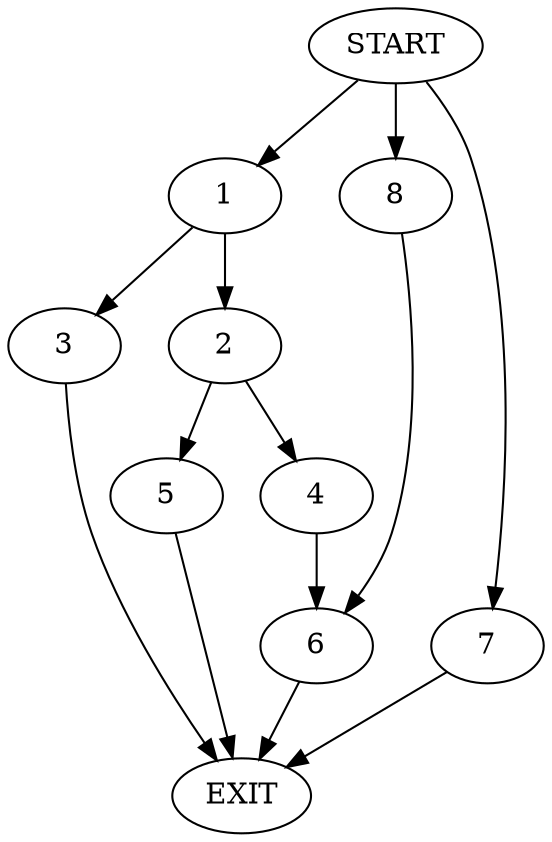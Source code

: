 digraph {
0 [label="START"]
9 [label="EXIT"]
0 -> 1
1 -> 2
1 -> 3
2 -> 4
2 -> 5
3 -> 9
4 -> 6
5 -> 9
6 -> 9
0 -> 7
7 -> 9
0 -> 8
8 -> 6
}
